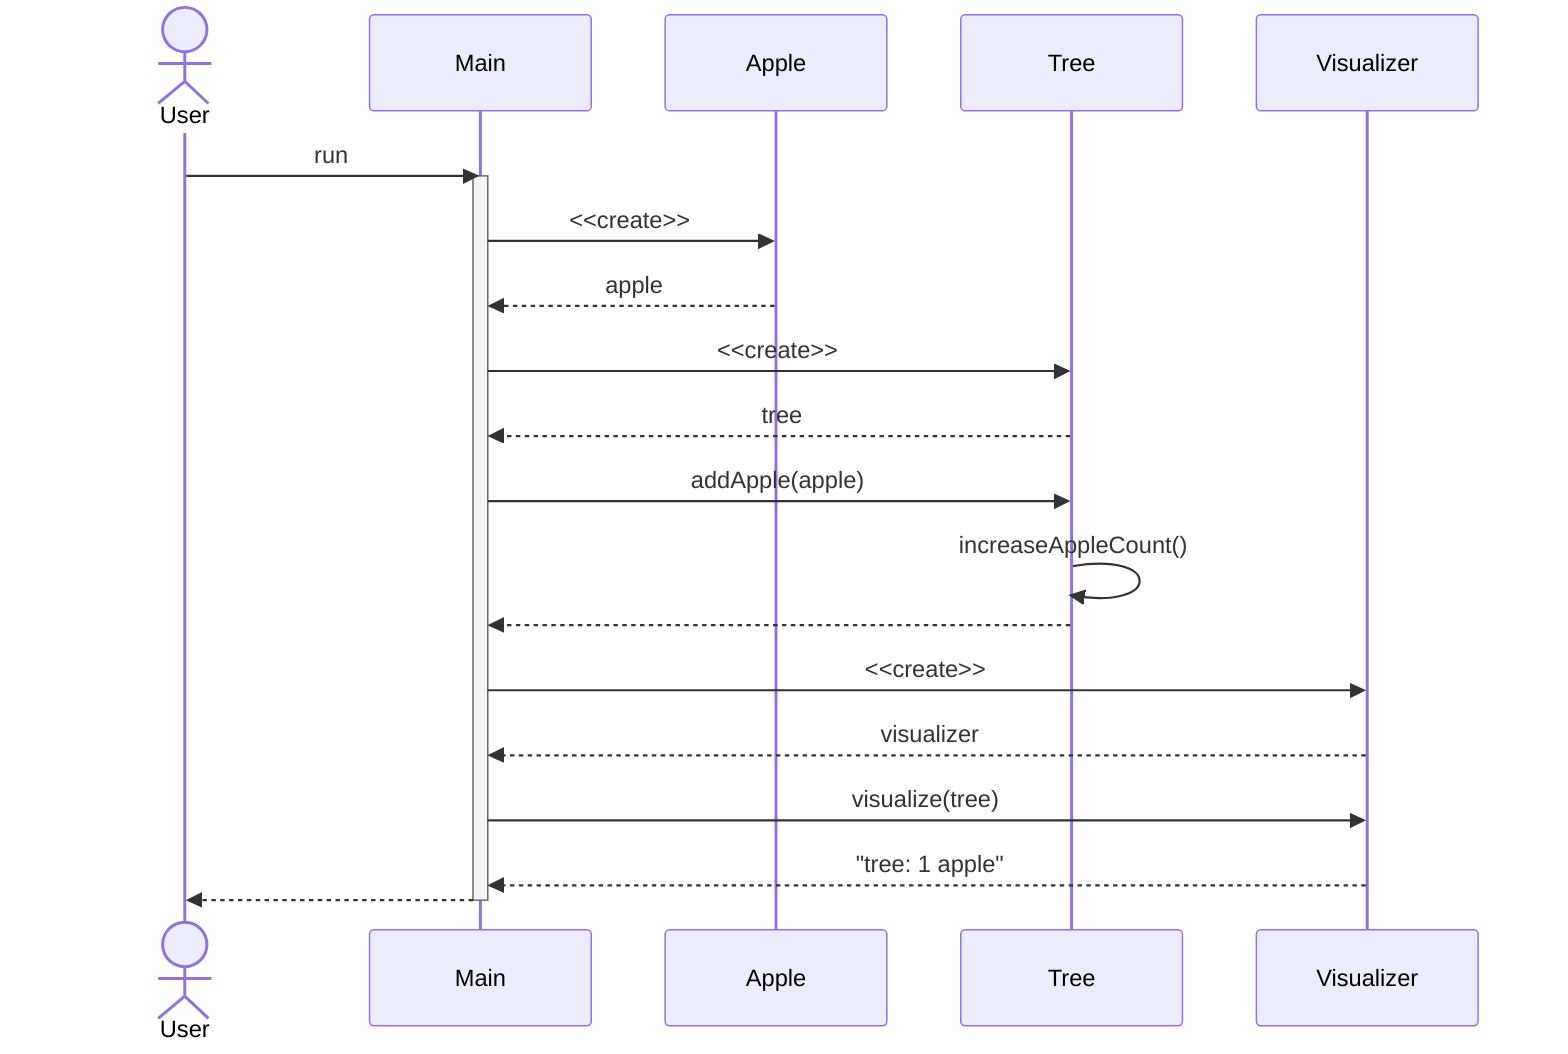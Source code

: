 sequenceDiagram

    actor User
    User ->> Main : run
    activate Main
    participant Apple
    Main ->> Apple : <<create>>
    Apple -->> Main : apple
    participant Tree
    Main ->> Tree : <<create>>
    Tree -->> Main : tree
    Main ->> Tree: addApple(apple)
    Tree ->> Tree: increaseAppleCount()
    Tree -->> Main : 
    participant Visualizer
    Main ->> Visualizer : <<create>>
    Visualizer -->> Main : visualizer
    Main ->> Visualizer : visualize(tree)
    Visualizer -->> Main : "tree: 1 apple"
    Main -->> User : 

   
    deactivate Main